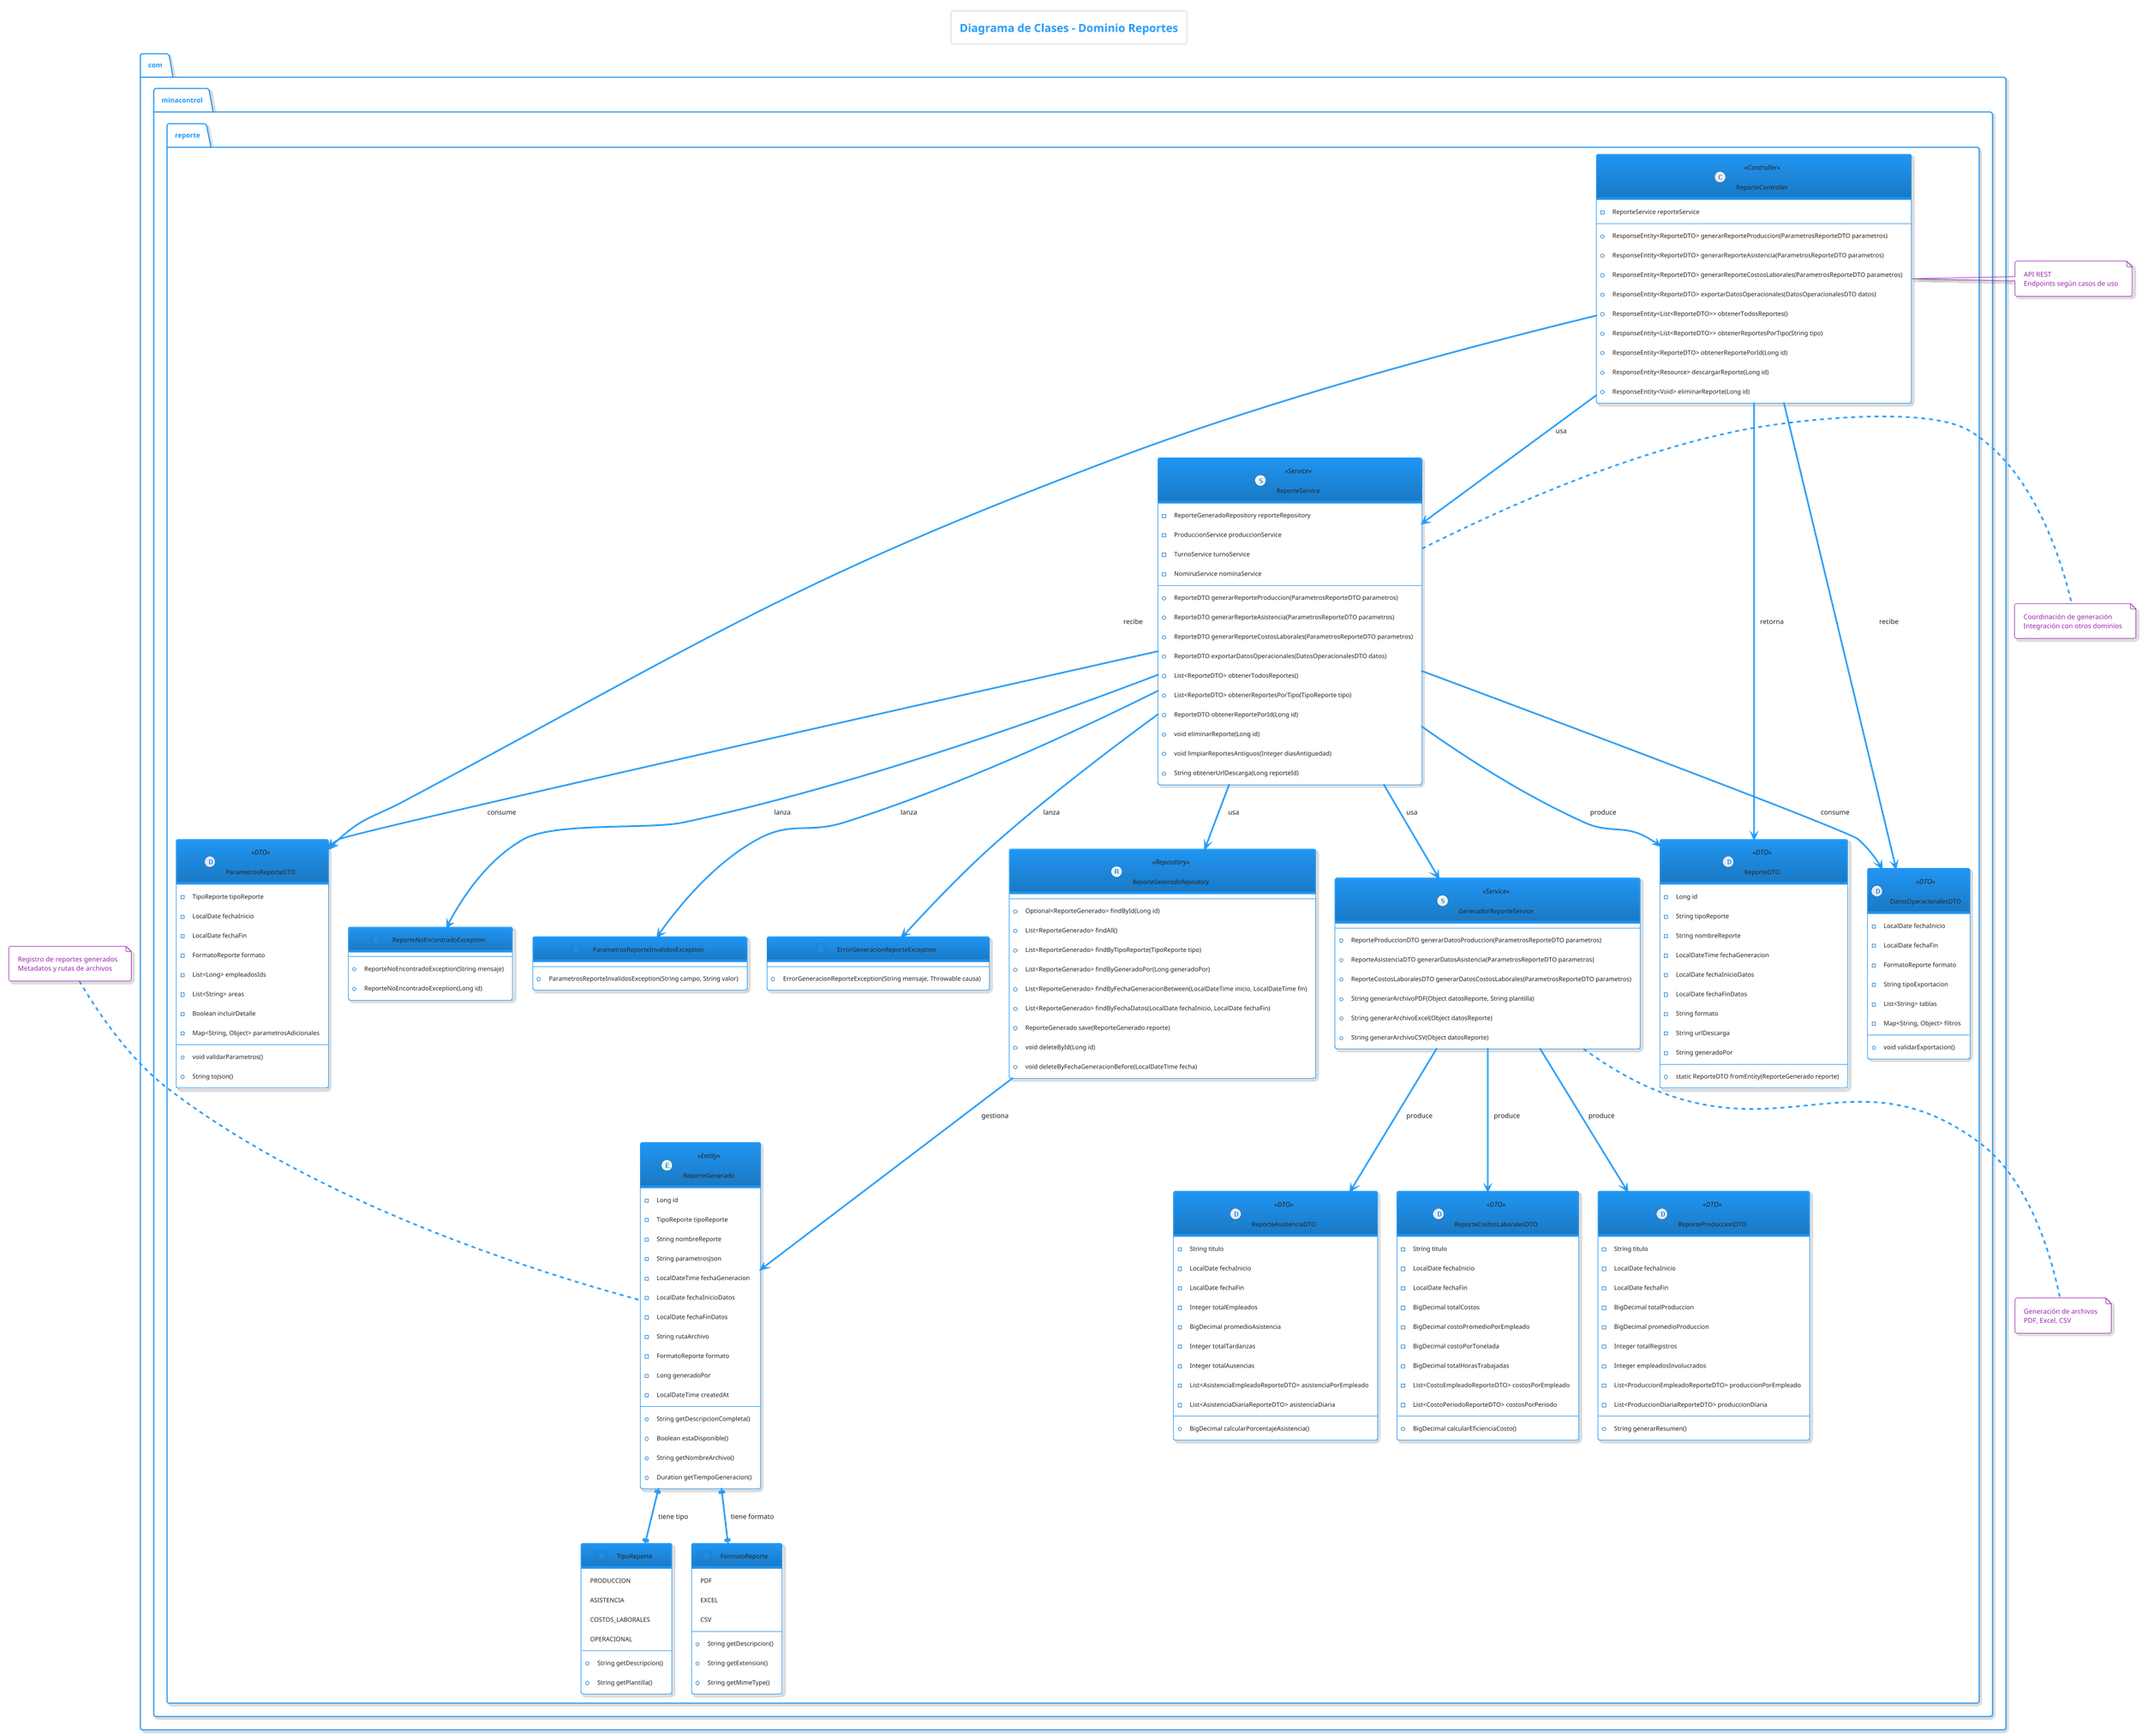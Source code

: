 @startuml class_diagram_reportes
!theme materia-outline
title Diagrama de Clases - Dominio Reportes

' ===== CONFIGURACIÓN =====
!define ENTITY(x) class x << (E,#E8F5E8) Entity >>
!define DTO(x) class x << (D,#E8E8F5) DTO >>
!define SERVICE(x) class x << (S,#F5F5E8) Service >>
!define CONTROLLER(x) class x << (C,#F5E8E8) Controller >>
!define REPOSITORY(x) interface x << (R,#E8F5F5) Repository >>

package "com.minacontrol.reporte" {

  ' ===== ENTIDADES =====
  ENTITY(ReporteGenerado) {
    - Long id
    - TipoReporte tipoReporte
    - String nombreReporte
    - String parametrosJson
    - LocalDateTime fechaGeneracion
    - LocalDate fechaInicioDatos
    - LocalDate fechaFinDatos
    - String rutaArchivo
    - FormatoReporte formato
    - Long generadoPor
    - LocalDateTime createdAt
    --
    + String getDescripcionCompleta()
    + Boolean estaDisponible()
    + String getNombreArchivo()
    + Duration getTiempoGeneracion()
  }

  ' ===== ENUMS =====
  enum TipoReporte {
    PRODUCCION
    ASISTENCIA
    COSTOS_LABORALES
    OPERACIONAL
    --
    + String getDescripcion()
    + String getPlantilla()
  }

  enum FormatoReporte {
    PDF
    EXCEL
    CSV
    --
    + String getDescripcion()
    + String getExtension()
    + String getMimeType()
  }

  ' ===== DTOs =====
  DTO(ParametrosReporteDTO) {
    - TipoReporte tipoReporte
    - LocalDate fechaInicio
    - LocalDate fechaFin
    - FormatoReporte formato
    - List<Long> empleadosIds
    - List<String> areas
    - Boolean incluirDetalle
    - Map<String, Object> parametrosAdicionales
    --
    + void validarParametros()
    + String toJson()
  }

  DTO(ReporteDTO) {
    - Long id
    - String tipoReporte
    - String nombreReporte
    - LocalDateTime fechaGeneracion
    - LocalDate fechaInicioDatos
    - LocalDate fechaFinDatos
    - String formato
    - String urlDescarga
    - String generadoPor
    --
    + static ReporteDTO fromEntity(ReporteGenerado reporte)
  }

  DTO(ReporteProduccionDTO) {
    - String titulo
    - LocalDate fechaInicio
    - LocalDate fechaFin
    - BigDecimal totalProduccion
    - BigDecimal promedioProduccion
    - Integer totalRegistros
    - Integer empleadosInvolucrados
    - List<ProduccionEmpleadoReporteDTO> produccionPorEmpleado
    - List<ProduccionDiariaReporteDTO> produccionDiaria
    --
    + String generarResumen()
  }

  DTO(ReporteAsistenciaDTO) {
    - String titulo
    - LocalDate fechaInicio
    - LocalDate fechaFin
    - Integer totalEmpleados
    - BigDecimal promedioAsistencia
    - Integer totalTardanzas
    - Integer totalAusencias
    - List<AsistenciaEmpleadoReporteDTO> asistenciaPorEmpleado
    - List<AsistenciaDiariaReporteDTO> asistenciaDiaria
    --
    + BigDecimal calcularPorcentajeAsistencia()
  }

  DTO(ReporteCostosLaboralesDTO) {
    - String titulo
    - LocalDate fechaInicio
    - LocalDate fechaFin
    - BigDecimal totalCostos
    - BigDecimal costoPromedioPorEmpleado
    - BigDecimal costoPorTonelada
    - BigDecimal totalHorasTrabajadas
    - List<CostoEmpleadoReporteDTO> costosPorEmpleado
    - List<CostoPeriodoReporteDTO> costosPorPeriodo
    --
    + BigDecimal calcularEficienciaCosto()
  }

  DTO(DatosOperacionalesDTO) {
    - LocalDate fechaInicio
    - LocalDate fechaFin
    - FormatoReporte formato
    - String tipoExportacion
    - List<String> tablas
    - Map<String, Object> filtros
    --
    + void validarExportacion()
  }

  ' ===== REPOSITORIO =====
  REPOSITORY(ReporteGeneradoRepository) {
    + Optional<ReporteGenerado> findById(Long id)
    + List<ReporteGenerado> findAll()
    + List<ReporteGenerado> findByTipoReporte(TipoReporte tipo)
    + List<ReporteGenerado> findByGeneradoPor(Long generadoPor)
    + List<ReporteGenerado> findByFechaGeneracionBetween(LocalDateTime inicio, LocalDateTime fin)
    + List<ReporteGenerado> findByFechaDatos(LocalDate fechaInicio, LocalDate fechaFin)
    + ReporteGenerado save(ReporteGenerado reporte)
    + void deleteById(Long id)
    + void deleteByFechaGeneracionBefore(LocalDateTime fecha)
  }

  ' ===== SERVICIOS =====
  SERVICE(ReporteService) {
    - ReporteGeneradoRepository reporteRepository
    - ProduccionService produccionService
    - TurnoService turnoService
    - NominaService nominaService
    --
    + ReporteDTO generarReporteProduccion(ParametrosReporteDTO parametros)
    + ReporteDTO generarReporteAsistencia(ParametrosReporteDTO parametros)
    + ReporteDTO generarReporteCostosLaborales(ParametrosReporteDTO parametros)
    + ReporteDTO exportarDatosOperacionales(DatosOperacionalesDTO datos)
    + List<ReporteDTO> obtenerTodosReportes()
    + List<ReporteDTO> obtenerReportesPorTipo(TipoReporte tipo)
    + ReporteDTO obtenerReportePorId(Long id)
    + void eliminarReporte(Long id)
    + void limpiarReportesAntiguos(Integer diasAntiguedad)
    + String obtenerUrlDescarga(Long reporteId)
  }

  SERVICE(GeneradorReporteService) {
    + ReporteProduccionDTO generarDatosProduccion(ParametrosReporteDTO parametros)
    + ReporteAsistenciaDTO generarDatosAsistencia(ParametrosReporteDTO parametros)
    + ReporteCostosLaboralesDTO generarDatosCostosLaborales(ParametrosReporteDTO parametros)
    + String generarArchivoPDF(Object datosReporte, String plantilla)
    + String generarArchivoExcel(Object datosReporte)
    + String generarArchivoCSV(Object datosReporte)
  }

  ' ===== CONTROLADOR =====
  CONTROLLER(ReporteController) {
    - ReporteService reporteService
    --
    + ResponseEntity<ReporteDTO> generarReporteProduccion(ParametrosReporteDTO parametros)
    + ResponseEntity<ReporteDTO> generarReporteAsistencia(ParametrosReporteDTO parametros)
    + ResponseEntity<ReporteDTO> generarReporteCostosLaborales(ParametrosReporteDTO parametros)
    + ResponseEntity<ReporteDTO> exportarDatosOperacionales(DatosOperacionalesDTO datos)
    + ResponseEntity<List<ReporteDTO>> obtenerTodosReportes()
    + ResponseEntity<List<ReporteDTO>> obtenerReportesPorTipo(String tipo)
    + ResponseEntity<ReporteDTO> obtenerReportePorId(Long id)
    + ResponseEntity<Resource> descargarReporte(Long id)
    + ResponseEntity<Void> eliminarReporte(Long id)
  }

  ' ===== EXCEPCIONES =====
  class ReporteNoEncontradoException {
    + ReporteNoEncontradoException(String mensaje)
    + ReporteNoEncontradoException(Long id)
  }

  class ParametrosReporteInvalidosException {
    + ParametrosReporteInvalidosException(String campo, String valor)
  }

  class ErrorGeneracionReporteException {
    + ErrorGeneracionReporteException(String mensaje, Throwable causa)
  }
}

' ===== RELACIONES =====
ReporteGenerado ||--|| TipoReporte : "tiene tipo"
ReporteGenerado ||--|| FormatoReporte : "tiene formato"

ReporteController --> ReporteService : "usa"
ReporteService --> ReporteGeneradoRepository : "usa"
ReporteService --> GeneradorReporteService : "usa"
ReporteGeneradoRepository --> ReporteGenerado : "gestiona"

ReporteService --> ReporteDTO : "produce"
ReporteService --> ParametrosReporteDTO : "consume"
ReporteService --> DatosOperacionalesDTO : "consume"

GeneradorReporteService --> ReporteProduccionDTO : "produce"
GeneradorReporteService --> ReporteAsistenciaDTO : "produce"
GeneradorReporteService --> ReporteCostosLaboralesDTO : "produce"

ReporteController --> ReporteDTO : "retorna"
ReporteController --> ParametrosReporteDTO : "recibe"
ReporteController --> DatosOperacionalesDTO : "recibe"

ReporteService --> ReporteNoEncontradoException : "lanza"
ReporteService --> ParametrosReporteInvalidosException : "lanza"
ReporteService --> ErrorGeneracionReporteException : "lanza"

' ===== NOTAS =====
note top of ReporteGenerado : Registro de reportes generados\nMetadatos y rutas de archivos

note right of ReporteService : Coordinación de generación\nIntegración con otros dominios

note bottom of GeneradorReporteService : Generación de archivos\nPDF, Excel, CSV

note left of ReporteController : API REST\nEndpoints según casos de uso

@enduml
